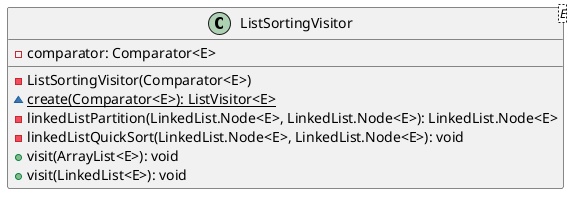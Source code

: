 @startuml

    class ListSortingVisitor<E> {
        -comparator: Comparator<E>
        -ListSortingVisitor(Comparator<E>)
        {static} ~create(Comparator<E>): ListVisitor<E>
        -linkedListPartition(LinkedList.Node<E>, LinkedList.Node<E>): LinkedList.Node<E>
        -linkedListQuickSort(LinkedList.Node<E>, LinkedList.Node<E>): void
        +visit(ArrayList<E>): void
        +visit(LinkedList<E>): void
    }

@enduml
